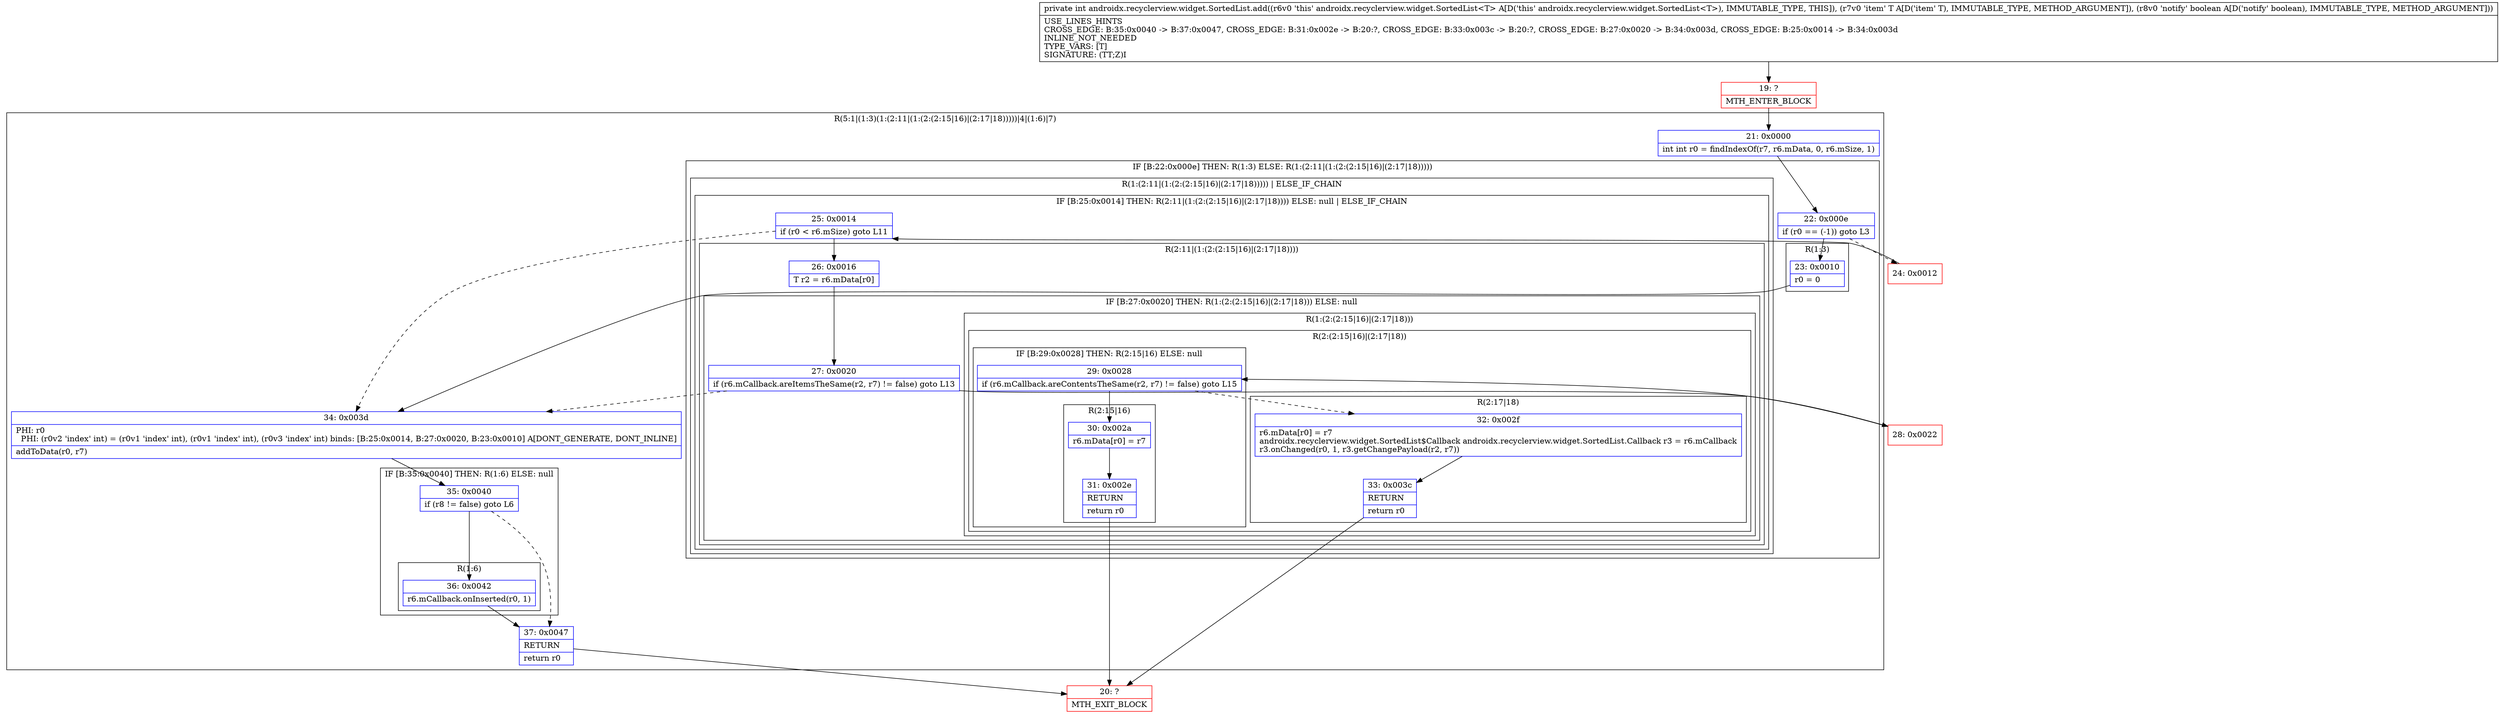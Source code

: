 digraph "CFG forandroidx.recyclerview.widget.SortedList.add(Ljava\/lang\/Object;Z)I" {
subgraph cluster_Region_495497737 {
label = "R(5:1|(1:3)(1:(2:11|(1:(2:(2:15|16)|(2:17|18)))))|4|(1:6)|7)";
node [shape=record,color=blue];
Node_21 [shape=record,label="{21\:\ 0x0000|int int r0 = findIndexOf(r7, r6.mData, 0, r6.mSize, 1)\l}"];
subgraph cluster_IfRegion_807415939 {
label = "IF [B:22:0x000e] THEN: R(1:3) ELSE: R(1:(2:11|(1:(2:(2:15|16)|(2:17|18)))))";
node [shape=record,color=blue];
Node_22 [shape=record,label="{22\:\ 0x000e|if (r0 == (\-1)) goto L3\l}"];
subgraph cluster_Region_1872392184 {
label = "R(1:3)";
node [shape=record,color=blue];
Node_23 [shape=record,label="{23\:\ 0x0010|r0 = 0\l}"];
}
subgraph cluster_Region_195674114 {
label = "R(1:(2:11|(1:(2:(2:15|16)|(2:17|18))))) | ELSE_IF_CHAIN\l";
node [shape=record,color=blue];
subgraph cluster_IfRegion_637468891 {
label = "IF [B:25:0x0014] THEN: R(2:11|(1:(2:(2:15|16)|(2:17|18)))) ELSE: null | ELSE_IF_CHAIN\l";
node [shape=record,color=blue];
Node_25 [shape=record,label="{25\:\ 0x0014|if (r0 \< r6.mSize) goto L11\l}"];
subgraph cluster_Region_2109728407 {
label = "R(2:11|(1:(2:(2:15|16)|(2:17|18))))";
node [shape=record,color=blue];
Node_26 [shape=record,label="{26\:\ 0x0016|T r2 = r6.mData[r0]\l}"];
subgraph cluster_IfRegion_803133582 {
label = "IF [B:27:0x0020] THEN: R(1:(2:(2:15|16)|(2:17|18))) ELSE: null";
node [shape=record,color=blue];
Node_27 [shape=record,label="{27\:\ 0x0020|if (r6.mCallback.areItemsTheSame(r2, r7) != false) goto L13\l}"];
subgraph cluster_Region_1206681463 {
label = "R(1:(2:(2:15|16)|(2:17|18)))";
node [shape=record,color=blue];
subgraph cluster_Region_122442087 {
label = "R(2:(2:15|16)|(2:17|18))";
node [shape=record,color=blue];
subgraph cluster_IfRegion_1540832025 {
label = "IF [B:29:0x0028] THEN: R(2:15|16) ELSE: null";
node [shape=record,color=blue];
Node_29 [shape=record,label="{29\:\ 0x0028|if (r6.mCallback.areContentsTheSame(r2, r7) != false) goto L15\l}"];
subgraph cluster_Region_1105634167 {
label = "R(2:15|16)";
node [shape=record,color=blue];
Node_30 [shape=record,label="{30\:\ 0x002a|r6.mData[r0] = r7\l}"];
Node_31 [shape=record,label="{31\:\ 0x002e|RETURN\l|return r0\l}"];
}
}
subgraph cluster_Region_1894987744 {
label = "R(2:17|18)";
node [shape=record,color=blue];
Node_32 [shape=record,label="{32\:\ 0x002f|r6.mData[r0] = r7\landroidx.recyclerview.widget.SortedList$Callback androidx.recyclerview.widget.SortedList.Callback r3 = r6.mCallback\lr3.onChanged(r0, 1, r3.getChangePayload(r2, r7))\l}"];
Node_33 [shape=record,label="{33\:\ 0x003c|RETURN\l|return r0\l}"];
}
}
}
}
}
}
}
}
Node_34 [shape=record,label="{34\:\ 0x003d|PHI: r0 \l  PHI: (r0v2 'index' int) = (r0v1 'index' int), (r0v1 'index' int), (r0v3 'index' int) binds: [B:25:0x0014, B:27:0x0020, B:23:0x0010] A[DONT_GENERATE, DONT_INLINE]\l|addToData(r0, r7)\l}"];
subgraph cluster_IfRegion_528551232 {
label = "IF [B:35:0x0040] THEN: R(1:6) ELSE: null";
node [shape=record,color=blue];
Node_35 [shape=record,label="{35\:\ 0x0040|if (r8 != false) goto L6\l}"];
subgraph cluster_Region_769071357 {
label = "R(1:6)";
node [shape=record,color=blue];
Node_36 [shape=record,label="{36\:\ 0x0042|r6.mCallback.onInserted(r0, 1)\l}"];
}
}
Node_37 [shape=record,label="{37\:\ 0x0047|RETURN\l|return r0\l}"];
}
Node_19 [shape=record,color=red,label="{19\:\ ?|MTH_ENTER_BLOCK\l}"];
Node_20 [shape=record,color=red,label="{20\:\ ?|MTH_EXIT_BLOCK\l}"];
Node_24 [shape=record,color=red,label="{24\:\ 0x0012}"];
Node_28 [shape=record,color=red,label="{28\:\ 0x0022}"];
MethodNode[shape=record,label="{private int androidx.recyclerview.widget.SortedList.add((r6v0 'this' androidx.recyclerview.widget.SortedList\<T\> A[D('this' androidx.recyclerview.widget.SortedList\<T\>), IMMUTABLE_TYPE, THIS]), (r7v0 'item' T A[D('item' T), IMMUTABLE_TYPE, METHOD_ARGUMENT]), (r8v0 'notify' boolean A[D('notify' boolean), IMMUTABLE_TYPE, METHOD_ARGUMENT]))  | USE_LINES_HINTS\lCROSS_EDGE: B:35:0x0040 \-\> B:37:0x0047, CROSS_EDGE: B:31:0x002e \-\> B:20:?, CROSS_EDGE: B:33:0x003c \-\> B:20:?, CROSS_EDGE: B:27:0x0020 \-\> B:34:0x003d, CROSS_EDGE: B:25:0x0014 \-\> B:34:0x003d\lINLINE_NOT_NEEDED\lTYPE_VARS: [T]\lSIGNATURE: (TT;Z)I\l}"];
MethodNode -> Node_19;Node_21 -> Node_22;
Node_22 -> Node_23;
Node_22 -> Node_24[style=dashed];
Node_23 -> Node_34;
Node_25 -> Node_26;
Node_25 -> Node_34[style=dashed];
Node_26 -> Node_27;
Node_27 -> Node_28;
Node_27 -> Node_34[style=dashed];
Node_29 -> Node_30;
Node_29 -> Node_32[style=dashed];
Node_30 -> Node_31;
Node_31 -> Node_20;
Node_32 -> Node_33;
Node_33 -> Node_20;
Node_34 -> Node_35;
Node_35 -> Node_36;
Node_35 -> Node_37[style=dashed];
Node_36 -> Node_37;
Node_37 -> Node_20;
Node_19 -> Node_21;
Node_24 -> Node_25;
Node_28 -> Node_29;
}


